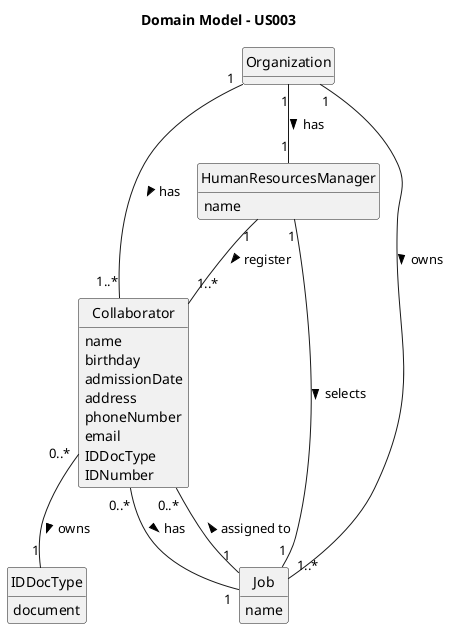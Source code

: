 @startuml
skinparam monochrome true
skinparam packageStyle rectangle
skinparam shadowing false

skinparam classAttributeIconSize 0

hide circle
hide methods

title Domain Model - US003

class Organization {
}

class Collaborator {
    name
    birthday
    admissionDate
    address
    phoneNumber
    email
    IDDocType
    IDNumber
}

class HumanResourcesManager {
    name
}

class Job {
    name
}

class IDDocType {
    document
}

Organization "1" -- "1" HumanResourcesManager : has >
Organization "1" -- "1..*" Collaborator : has >
Organization "1" -- "1..*" Job : owns >
HumanResourcesManager "1" -- "1" Job : selects  >
Job "1" -- "0..*" Collaborator : assigned to >
HumanResourcesManager "1" -- "1..*" Collaborator : register >
Collaborator "0..*" -- "1" IDDocType : owns >
Collaborator "0..*" -- "1" Job : has >

@enduml
